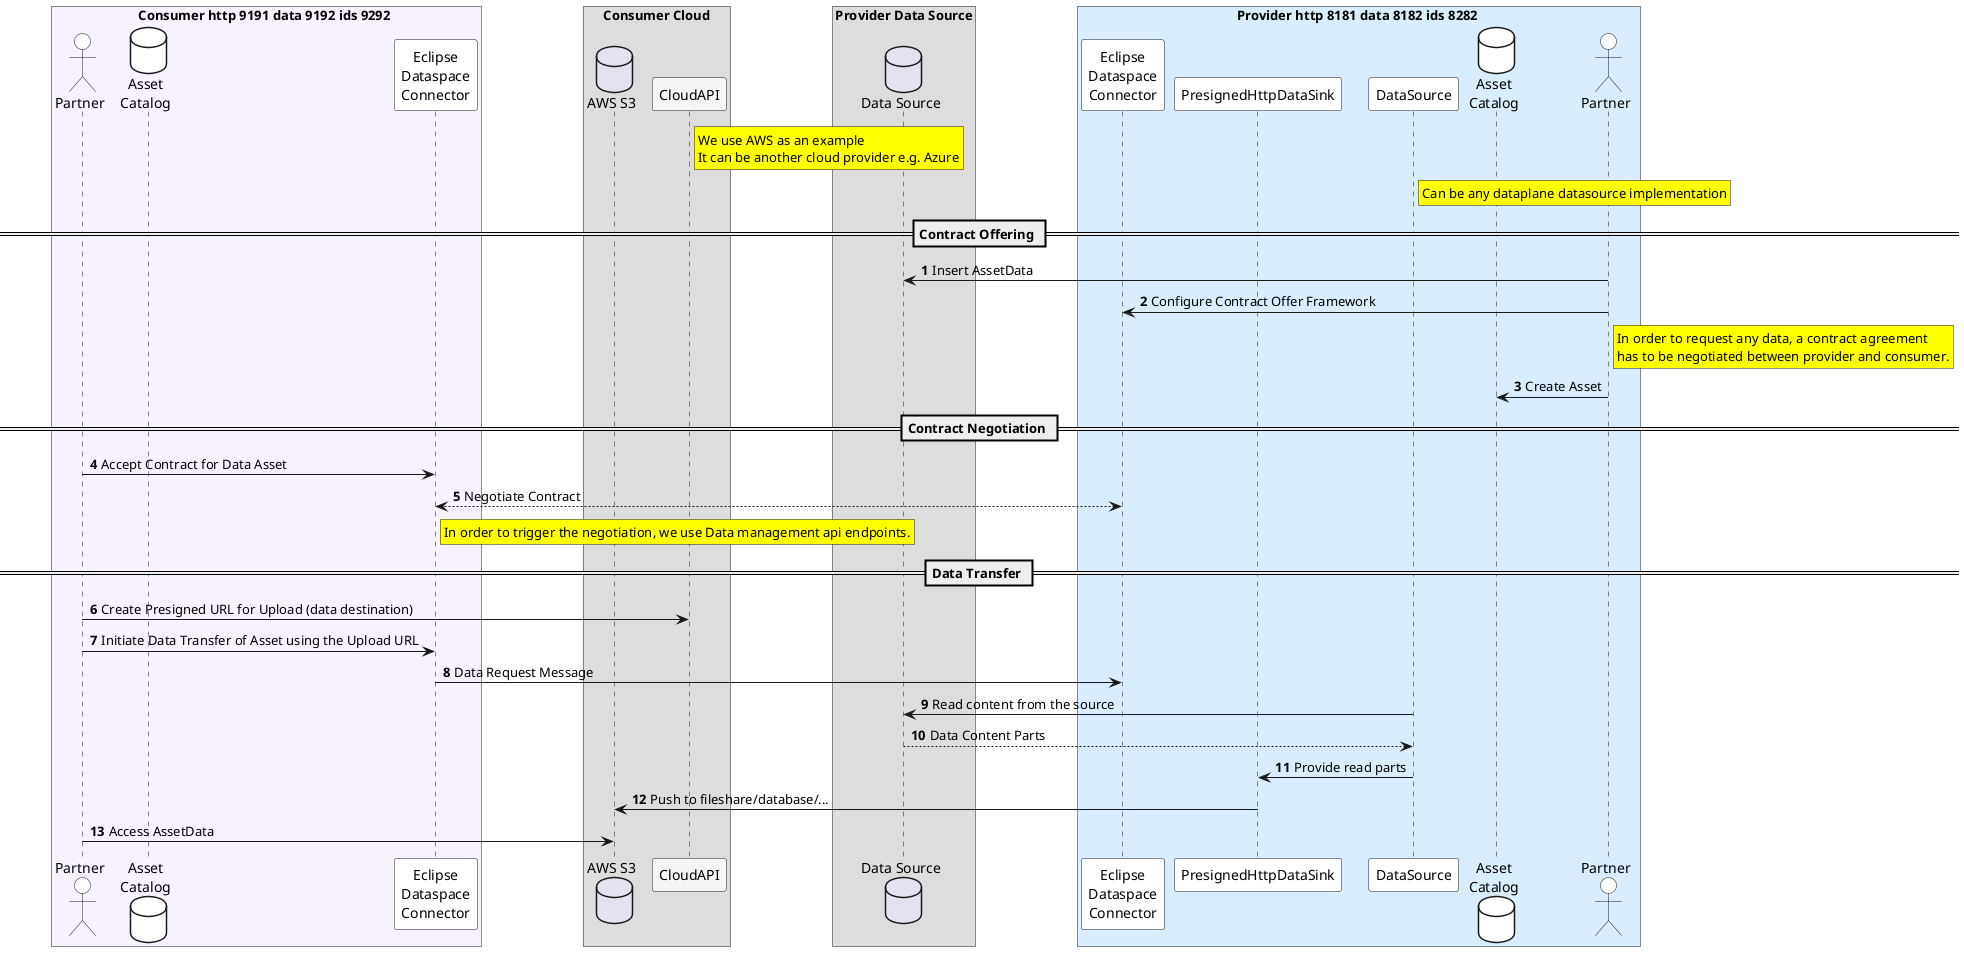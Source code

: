 @startuml

autonumber

skinparam BoxPadding 50

skinParam NoteBackgroundColor WhiteSmoke
skinParam NoteFontColor Black
skinParam ParticipantBackgroundColor WhiteSmoke
skinParam ActorBackgroundColor WhiteSmoke
skinParam AgentBackgroundColor White
skinParam AgentBorderColor SkyBlue
skinparam shadowing false

!define ConsumerColor f8f2ff
!define ProviderColor d9edff
!define WarningColor Business
!define LeadColor Technology

box Consumer http 9191 data 9192 ids 9292 #ConsumerColor
    actor Partner1 as "Partner" #white
    database AssetCatalogConsumer as "Asset\nCatalog" #white
    participant ConnectorConsumer as "Eclipse\nDataspace\nConnector" #white
end box

box "Consumer Cloud"
    database FileShare1 as "AWS S3"
    participant CloudAPI1 as "CloudAPI"
end box

box "Provider Data Source"
    database FileShare2 as "Data Source"
end box

rnote right CloudAPI1 #yellow
We use AWS as an example
It can be another cloud provider e.g. Azure
end note

box Provider http 8181 data 8182 ids 8282 #ProviderColor
    participant ConnectorProvider as "Eclipse\nDataspace\nConnector" #white
    participant PresignedHttpDataSink as "PresignedHttpDataSink" #white
    participant DataSource as "DataSource" #white
    database AssetCatalogProvider as "Asset\nCatalog" #white
    actor Partner2 as "Partner" #white

    rnote right DataSource #yellow
    Can be any dataplane datasource implementation
    end note
end box

== Contract Offering ==

Partner2 -> FileShare2 : Insert AssetData
Partner2 -> ConnectorProvider : Configure Contract Offer Framework
rnote right Partner2 #yellow
In order to request any data, a contract agreement
has to be negotiated between provider and consumer.
end note
Partner2 -> AssetCatalogProvider : Create Asset

== Contract Negotiation ==
Partner1 -> ConnectorConsumer : Accept Contract for Data Asset
ConnectorConsumer <--> ConnectorProvider : Negotiate Contract
rnote right ConnectorConsumer #yellow
In order to trigger the negotiation, we use Data management api endpoints.
end note
== Data Transfer ==
Partner1 -> CloudAPI1 : Create Presigned URL for Upload (data destination)
Partner1 -> ConnectorConsumer : Initiate Data Transfer of Asset using the Upload URL


ConnectorConsumer -> ConnectorProvider : Data Request Message
DataSource -> FileShare2 : Read content from the source
return Data Content Parts
DataSource -> PresignedHttpDataSink : Provide read parts
PresignedHttpDataSink -> FileShare1  : Push to fileshare/database/...

Partner1 -> FileShare1 : Access AssetData


@enduml
